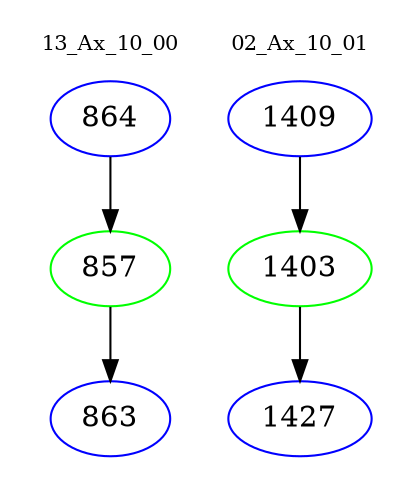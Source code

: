 digraph{
subgraph cluster_0 {
color = white
label = "13_Ax_10_00";
fontsize=10;
T0_864 [label="864", color="blue"]
T0_864 -> T0_857 [color="black"]
T0_857 [label="857", color="green"]
T0_857 -> T0_863 [color="black"]
T0_863 [label="863", color="blue"]
}
subgraph cluster_1 {
color = white
label = "02_Ax_10_01";
fontsize=10;
T1_1409 [label="1409", color="blue"]
T1_1409 -> T1_1403 [color="black"]
T1_1403 [label="1403", color="green"]
T1_1403 -> T1_1427 [color="black"]
T1_1427 [label="1427", color="blue"]
}
}
